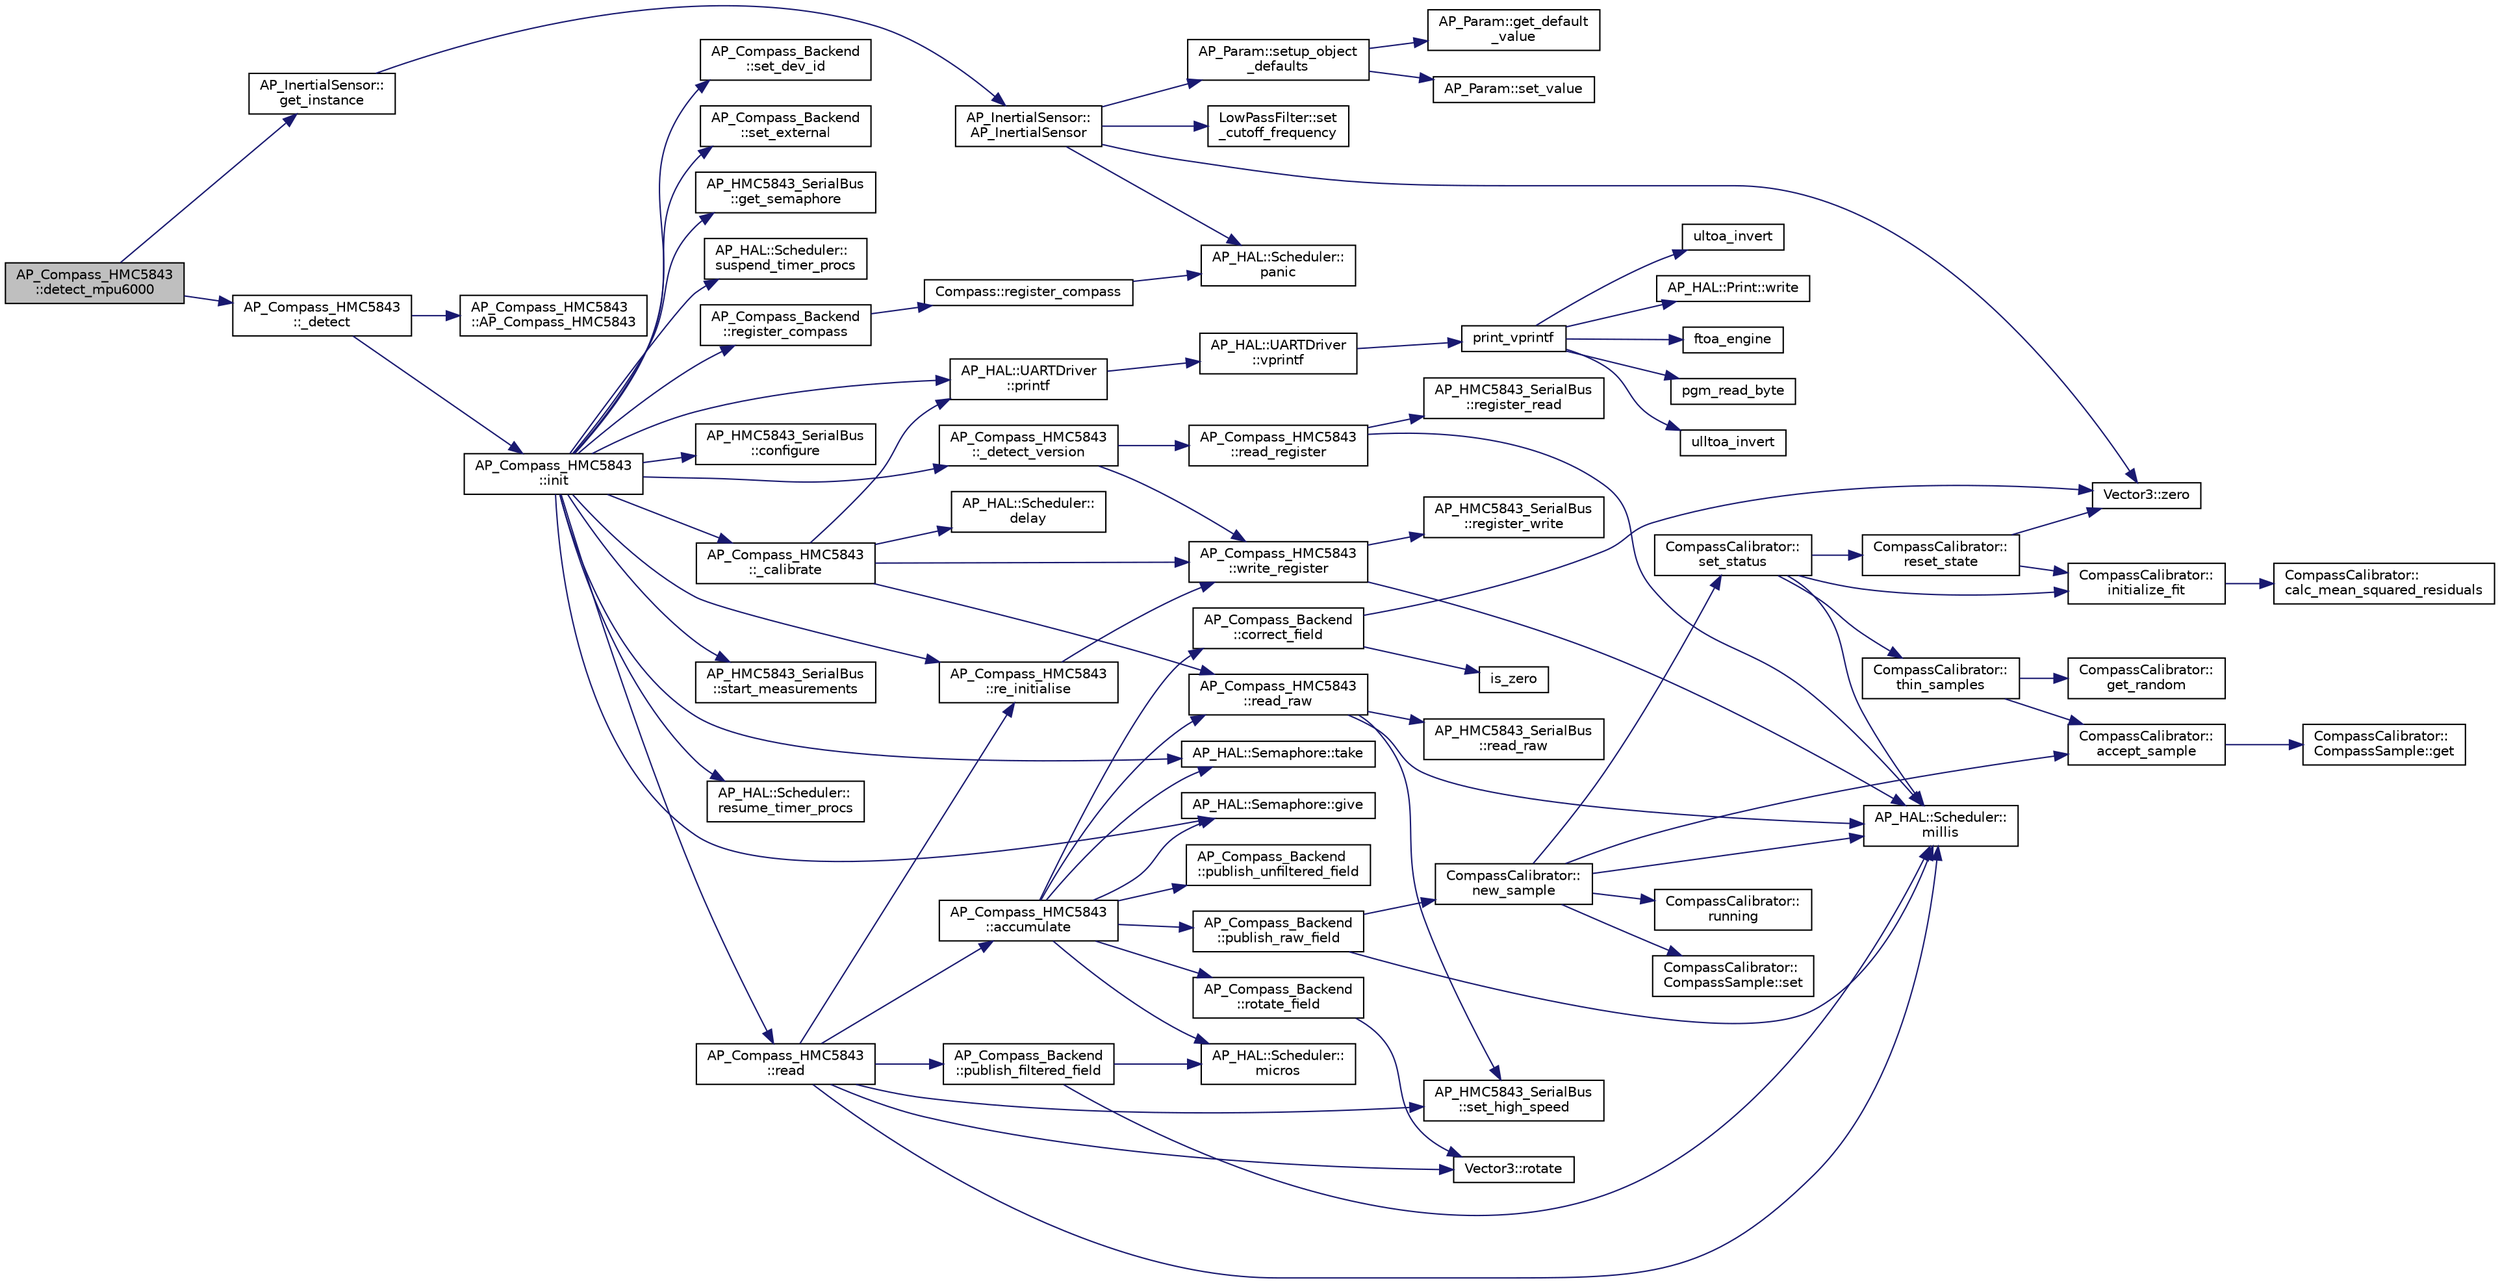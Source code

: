 digraph "AP_Compass_HMC5843::detect_mpu6000"
{
 // INTERACTIVE_SVG=YES
  edge [fontname="Helvetica",fontsize="10",labelfontname="Helvetica",labelfontsize="10"];
  node [fontname="Helvetica",fontsize="10",shape=record];
  rankdir="LR";
  Node1 [label="AP_Compass_HMC5843\l::detect_mpu6000",height=0.2,width=0.4,color="black", fillcolor="grey75", style="filled", fontcolor="black"];
  Node1 -> Node2 [color="midnightblue",fontsize="10",style="solid",fontname="Helvetica"];
  Node2 [label="AP_InertialSensor::\lget_instance",height=0.2,width=0.4,color="black", fillcolor="white", style="filled",URL="$classAP__InertialSensor.html#a2b206efafbcc14f62bf6cf121eaca780"];
  Node2 -> Node3 [color="midnightblue",fontsize="10",style="solid",fontname="Helvetica"];
  Node3 [label="AP_InertialSensor::\lAP_InertialSensor",height=0.2,width=0.4,color="black", fillcolor="white", style="filled",URL="$classAP__InertialSensor.html#affc63e7edc9be1b0e128b8da3b8a24a5"];
  Node3 -> Node4 [color="midnightblue",fontsize="10",style="solid",fontname="Helvetica"];
  Node4 [label="AP_HAL::Scheduler::\lpanic",height=0.2,width=0.4,color="black", fillcolor="white", style="filled",URL="$classAP__HAL_1_1Scheduler.html#ac08c02070405b6cc1d7241025acb5101"];
  Node3 -> Node5 [color="midnightblue",fontsize="10",style="solid",fontname="Helvetica"];
  Node5 [label="AP_Param::setup_object\l_defaults",height=0.2,width=0.4,color="black", fillcolor="white", style="filled",URL="$classAP__Param.html#a5f6dcfce1c0a79cf5bd81283e22f3201"];
  Node5 -> Node6 [color="midnightblue",fontsize="10",style="solid",fontname="Helvetica"];
  Node6 [label="AP_Param::set_value",height=0.2,width=0.4,color="black", fillcolor="white", style="filled",URL="$classAP__Param.html#acd4b14f793c37f162e298761d2155ca6"];
  Node5 -> Node7 [color="midnightblue",fontsize="10",style="solid",fontname="Helvetica"];
  Node7 [label="AP_Param::get_default\l_value",height=0.2,width=0.4,color="black", fillcolor="white", style="filled",URL="$classAP__Param.html#a1f6efebd94bc8bfd16db8d73ad3018c6"];
  Node3 -> Node8 [color="midnightblue",fontsize="10",style="solid",fontname="Helvetica"];
  Node8 [label="Vector3::zero",height=0.2,width=0.4,color="black", fillcolor="white", style="filled",URL="$classVector3.html#adf1769d5ee5df2f8585df2f540fa5efe"];
  Node3 -> Node9 [color="midnightblue",fontsize="10",style="solid",fontname="Helvetica"];
  Node9 [label="LowPassFilter::set\l_cutoff_frequency",height=0.2,width=0.4,color="black", fillcolor="white", style="filled",URL="$classLowPassFilter.html#a1cc5016de137b01080fa0a6fa7fe53cd"];
  Node1 -> Node10 [color="midnightblue",fontsize="10",style="solid",fontname="Helvetica"];
  Node10 [label="AP_Compass_HMC5843\l::_detect",height=0.2,width=0.4,color="black", fillcolor="white", style="filled",URL="$classAP__Compass__HMC5843.html#a6cde73dacd04d683c7d322092bc8e0d2"];
  Node10 -> Node11 [color="midnightblue",fontsize="10",style="solid",fontname="Helvetica"];
  Node11 [label="AP_Compass_HMC5843\l::AP_Compass_HMC5843",height=0.2,width=0.4,color="black", fillcolor="white", style="filled",URL="$classAP__Compass__HMC5843.html#a851dd1c4f9bc9a6bf0db2c41f6b1af5e"];
  Node10 -> Node12 [color="midnightblue",fontsize="10",style="solid",fontname="Helvetica"];
  Node12 [label="AP_Compass_HMC5843\l::init",height=0.2,width=0.4,color="black", fillcolor="white", style="filled",URL="$classAP__Compass__HMC5843.html#ae8fe5f87eb75452d7cfd4293a9bbfc7e"];
  Node12 -> Node13 [color="midnightblue",fontsize="10",style="solid",fontname="Helvetica"];
  Node13 [label="AP_HMC5843_SerialBus\l::get_semaphore",height=0.2,width=0.4,color="black", fillcolor="white", style="filled",URL="$classAP__HMC5843__SerialBus.html#aa6bb5e1ce1af78f410bfafa003bda4f2"];
  Node12 -> Node14 [color="midnightblue",fontsize="10",style="solid",fontname="Helvetica"];
  Node14 [label="AP_HAL::Scheduler::\lsuspend_timer_procs",height=0.2,width=0.4,color="black", fillcolor="white", style="filled",URL="$classAP__HAL_1_1Scheduler.html#ae7d4952721abae16479fef1f0ca37145"];
  Node12 -> Node15 [color="midnightblue",fontsize="10",style="solid",fontname="Helvetica"];
  Node15 [label="AP_HAL::Semaphore::take",height=0.2,width=0.4,color="black", fillcolor="white", style="filled",URL="$classAP__HAL_1_1Semaphore.html#abd3a0affad8bb211981a979f30386589"];
  Node12 -> Node16 [color="midnightblue",fontsize="10",style="solid",fontname="Helvetica"];
  Node16 [label="AP_HAL::UARTDriver\l::printf",height=0.2,width=0.4,color="black", fillcolor="white", style="filled",URL="$classAP__HAL_1_1UARTDriver.html#a65c7824b8877f7a2f79365c8ffae8f56"];
  Node16 -> Node17 [color="midnightblue",fontsize="10",style="solid",fontname="Helvetica"];
  Node17 [label="AP_HAL::UARTDriver\l::vprintf",height=0.2,width=0.4,color="black", fillcolor="white", style="filled",URL="$classAP__HAL_1_1UARTDriver.html#aa8abfb6d6641299472c29ac1edde559f"];
  Node17 -> Node18 [color="midnightblue",fontsize="10",style="solid",fontname="Helvetica"];
  Node18 [label="print_vprintf",height=0.2,width=0.4,color="black", fillcolor="white", style="filled",URL="$print__vprintf_8cpp.html#a473b9349f4b086b552a21eb8fe057016"];
  Node18 -> Node19 [color="midnightblue",fontsize="10",style="solid",fontname="Helvetica"];
  Node19 [label="AP_HAL::Print::write",height=0.2,width=0.4,color="black", fillcolor="white", style="filled",URL="$classAP__HAL_1_1Print.html#acc65391952a43334f8f5c9bef341f501"];
  Node18 -> Node20 [color="midnightblue",fontsize="10",style="solid",fontname="Helvetica"];
  Node20 [label="ftoa_engine",height=0.2,width=0.4,color="black", fillcolor="white", style="filled",URL="$ftoa__engine_8cpp.html#a1c28234da8f20b43c85890d4bb452947"];
  Node18 -> Node21 [color="midnightblue",fontsize="10",style="solid",fontname="Helvetica"];
  Node21 [label="pgm_read_byte",height=0.2,width=0.4,color="black", fillcolor="white", style="filled",URL="$AP__Progmem_8h.html#a1514e0408e036062b4af844baaf567da"];
  Node18 -> Node22 [color="midnightblue",fontsize="10",style="solid",fontname="Helvetica"];
  Node22 [label="ulltoa_invert",height=0.2,width=0.4,color="black", fillcolor="white", style="filled",URL="$utoa__invert_8cpp.html#a34926f552460b47c414ec4d83b32815c"];
  Node18 -> Node23 [color="midnightblue",fontsize="10",style="solid",fontname="Helvetica"];
  Node23 [label="ultoa_invert",height=0.2,width=0.4,color="black", fillcolor="white", style="filled",URL="$utoa__invert_8cpp.html#a5d99bba8e697c1e11da489d88fca8559"];
  Node12 -> Node24 [color="midnightblue",fontsize="10",style="solid",fontname="Helvetica"];
  Node24 [label="AP_HMC5843_SerialBus\l::configure",height=0.2,width=0.4,color="black", fillcolor="white", style="filled",URL="$classAP__HMC5843__SerialBus.html#a3f0c2f39533fe5328b4025b31e046de9"];
  Node12 -> Node25 [color="midnightblue",fontsize="10",style="solid",fontname="Helvetica"];
  Node25 [label="AP_Compass_HMC5843\l::_detect_version",height=0.2,width=0.4,color="black", fillcolor="white", style="filled",URL="$classAP__Compass__HMC5843.html#a7dd12646e493cde6e6e21fc5546ab8e1"];
  Node25 -> Node26 [color="midnightblue",fontsize="10",style="solid",fontname="Helvetica"];
  Node26 [label="AP_Compass_HMC5843\l::write_register",height=0.2,width=0.4,color="black", fillcolor="white", style="filled",URL="$classAP__Compass__HMC5843.html#a0216e4c0dd2ea0314e926d52ba89cbe4"];
  Node26 -> Node27 [color="midnightblue",fontsize="10",style="solid",fontname="Helvetica"];
  Node27 [label="AP_HMC5843_SerialBus\l::register_write",height=0.2,width=0.4,color="black", fillcolor="white", style="filled",URL="$classAP__HMC5843__SerialBus.html#ad5d664c14034260728128ef27ab04e56"];
  Node26 -> Node28 [color="midnightblue",fontsize="10",style="solid",fontname="Helvetica"];
  Node28 [label="AP_HAL::Scheduler::\lmillis",height=0.2,width=0.4,color="black", fillcolor="white", style="filled",URL="$classAP__HAL_1_1Scheduler.html#a26b68339fc68a562d8d3a1238d0ec8c1"];
  Node25 -> Node29 [color="midnightblue",fontsize="10",style="solid",fontname="Helvetica"];
  Node29 [label="AP_Compass_HMC5843\l::read_register",height=0.2,width=0.4,color="black", fillcolor="white", style="filled",URL="$classAP__Compass__HMC5843.html#abbf4ec20bf2ac1f67830a9c0ce5d3ee8"];
  Node29 -> Node30 [color="midnightblue",fontsize="10",style="solid",fontname="Helvetica"];
  Node30 [label="AP_HMC5843_SerialBus\l::register_read",height=0.2,width=0.4,color="black", fillcolor="white", style="filled",URL="$classAP__HMC5843__SerialBus.html#a368ca8803a412faff13d8bfe0086aee6"];
  Node29 -> Node28 [color="midnightblue",fontsize="10",style="solid",fontname="Helvetica"];
  Node12 -> Node31 [color="midnightblue",fontsize="10",style="solid",fontname="Helvetica"];
  Node31 [label="AP_Compass_HMC5843\l::_calibrate",height=0.2,width=0.4,color="black", fillcolor="white", style="filled",URL="$classAP__Compass__HMC5843.html#a9e3aafaa39303b535ee18734a37bd302"];
  Node31 -> Node26 [color="midnightblue",fontsize="10",style="solid",fontname="Helvetica"];
  Node31 -> Node32 [color="midnightblue",fontsize="10",style="solid",fontname="Helvetica"];
  Node32 [label="AP_HAL::Scheduler::\ldelay",height=0.2,width=0.4,color="black", fillcolor="white", style="filled",URL="$classAP__HAL_1_1Scheduler.html#ab3175e2e6223ccfe82f957e41cc12b26"];
  Node31 -> Node33 [color="midnightblue",fontsize="10",style="solid",fontname="Helvetica"];
  Node33 [label="AP_Compass_HMC5843\l::read_raw",height=0.2,width=0.4,color="black", fillcolor="white", style="filled",URL="$classAP__Compass__HMC5843.html#ad5a86abb47507e4536a898dbbe80d58b"];
  Node33 -> Node34 [color="midnightblue",fontsize="10",style="solid",fontname="Helvetica"];
  Node34 [label="AP_HMC5843_SerialBus\l::read_raw",height=0.2,width=0.4,color="black", fillcolor="white", style="filled",URL="$classAP__HMC5843__SerialBus.html#ad229c452f74885edf936dafed06baf0b"];
  Node33 -> Node35 [color="midnightblue",fontsize="10",style="solid",fontname="Helvetica"];
  Node35 [label="AP_HMC5843_SerialBus\l::set_high_speed",height=0.2,width=0.4,color="black", fillcolor="white", style="filled",URL="$classAP__HMC5843__SerialBus.html#ac02ed0fda23060a3d4b3285ede216128"];
  Node33 -> Node28 [color="midnightblue",fontsize="10",style="solid",fontname="Helvetica"];
  Node31 -> Node16 [color="midnightblue",fontsize="10",style="solid",fontname="Helvetica"];
  Node12 -> Node36 [color="midnightblue",fontsize="10",style="solid",fontname="Helvetica"];
  Node36 [label="AP_Compass_HMC5843\l::re_initialise",height=0.2,width=0.4,color="black", fillcolor="white", style="filled",URL="$classAP__Compass__HMC5843.html#a4049788b49354f8d3be33ece01507343"];
  Node36 -> Node26 [color="midnightblue",fontsize="10",style="solid",fontname="Helvetica"];
  Node12 -> Node37 [color="midnightblue",fontsize="10",style="solid",fontname="Helvetica"];
  Node37 [label="AP_HMC5843_SerialBus\l::start_measurements",height=0.2,width=0.4,color="black", fillcolor="white", style="filled",URL="$classAP__HMC5843__SerialBus.html#a7b4386cd5a54c9cc5bfcce8f32cebefd"];
  Node12 -> Node38 [color="midnightblue",fontsize="10",style="solid",fontname="Helvetica"];
  Node38 [label="AP_HAL::Semaphore::give",height=0.2,width=0.4,color="black", fillcolor="white", style="filled",URL="$classAP__HAL_1_1Semaphore.html#afcdbf03d5bea9d83037acc93bfaea7ce"];
  Node12 -> Node39 [color="midnightblue",fontsize="10",style="solid",fontname="Helvetica"];
  Node39 [label="AP_HAL::Scheduler::\lresume_timer_procs",height=0.2,width=0.4,color="black", fillcolor="white", style="filled",URL="$classAP__HAL_1_1Scheduler.html#a7c51e7d405211cac2090dbd456223ef7"];
  Node12 -> Node40 [color="midnightblue",fontsize="10",style="solid",fontname="Helvetica"];
  Node40 [label="AP_Compass_HMC5843\l::read",height=0.2,width=0.4,color="black", fillcolor="white", style="filled",URL="$classAP__Compass__HMC5843.html#afbf15e406f6274c4ed9aab8212411a54"];
  Node40 -> Node28 [color="midnightblue",fontsize="10",style="solid",fontname="Helvetica"];
  Node40 -> Node36 [color="midnightblue",fontsize="10",style="solid",fontname="Helvetica"];
  Node40 -> Node35 [color="midnightblue",fontsize="10",style="solid",fontname="Helvetica"];
  Node40 -> Node41 [color="midnightblue",fontsize="10",style="solid",fontname="Helvetica"];
  Node41 [label="AP_Compass_HMC5843\l::accumulate",height=0.2,width=0.4,color="black", fillcolor="white", style="filled",URL="$classAP__Compass__HMC5843.html#a209d2944ee53cc15de197008bb49a550"];
  Node41 -> Node42 [color="midnightblue",fontsize="10",style="solid",fontname="Helvetica"];
  Node42 [label="AP_HAL::Scheduler::\lmicros",height=0.2,width=0.4,color="black", fillcolor="white", style="filled",URL="$classAP__HAL_1_1Scheduler.html#add46d722bfb08a16f220e63591654e46"];
  Node41 -> Node15 [color="midnightblue",fontsize="10",style="solid",fontname="Helvetica"];
  Node41 -> Node33 [color="midnightblue",fontsize="10",style="solid",fontname="Helvetica"];
  Node41 -> Node38 [color="midnightblue",fontsize="10",style="solid",fontname="Helvetica"];
  Node41 -> Node43 [color="midnightblue",fontsize="10",style="solid",fontname="Helvetica"];
  Node43 [label="AP_Compass_Backend\l::rotate_field",height=0.2,width=0.4,color="black", fillcolor="white", style="filled",URL="$classAP__Compass__Backend.html#aeb969f8d3b9e2baf54606f4dcc453821"];
  Node43 -> Node44 [color="midnightblue",fontsize="10",style="solid",fontname="Helvetica"];
  Node44 [label="Vector3::rotate",height=0.2,width=0.4,color="black", fillcolor="white", style="filled",URL="$classVector3.html#a53d5701ae2db9492944550927279b7b8"];
  Node41 -> Node45 [color="midnightblue",fontsize="10",style="solid",fontname="Helvetica"];
  Node45 [label="AP_Compass_Backend\l::publish_raw_field",height=0.2,width=0.4,color="black", fillcolor="white", style="filled",URL="$classAP__Compass__Backend.html#ab7b0a43b8bfefe376092c2733bd69e4d"];
  Node45 -> Node28 [color="midnightblue",fontsize="10",style="solid",fontname="Helvetica"];
  Node45 -> Node46 [color="midnightblue",fontsize="10",style="solid",fontname="Helvetica"];
  Node46 [label="CompassCalibrator::\lnew_sample",height=0.2,width=0.4,color="black", fillcolor="white", style="filled",URL="$classCompassCalibrator.html#a6c7c445f97797add8279be5f7c2e112b"];
  Node46 -> Node28 [color="midnightblue",fontsize="10",style="solid",fontname="Helvetica"];
  Node46 -> Node47 [color="midnightblue",fontsize="10",style="solid",fontname="Helvetica"];
  Node47 [label="CompassCalibrator::\lset_status",height=0.2,width=0.4,color="black", fillcolor="white", style="filled",URL="$classCompassCalibrator.html#aeee363c33562bb3a47693073c6a568e5"];
  Node47 -> Node48 [color="midnightblue",fontsize="10",style="solid",fontname="Helvetica"];
  Node48 [label="CompassCalibrator::\lreset_state",height=0.2,width=0.4,color="black", fillcolor="white", style="filled",URL="$classCompassCalibrator.html#afe46e9f795a06855adf4ae32b01da5b1"];
  Node48 -> Node8 [color="midnightblue",fontsize="10",style="solid",fontname="Helvetica"];
  Node48 -> Node49 [color="midnightblue",fontsize="10",style="solid",fontname="Helvetica"];
  Node49 [label="CompassCalibrator::\linitialize_fit",height=0.2,width=0.4,color="black", fillcolor="white", style="filled",URL="$classCompassCalibrator.html#a4c0461903e1830066d9f005bac85a389"];
  Node49 -> Node50 [color="midnightblue",fontsize="10",style="solid",fontname="Helvetica"];
  Node50 [label="CompassCalibrator::\lcalc_mean_squared_residuals",height=0.2,width=0.4,color="black", fillcolor="white", style="filled",URL="$classCompassCalibrator.html#a7d57ef4510c26724890f4f820bf2d160"];
  Node47 -> Node28 [color="midnightblue",fontsize="10",style="solid",fontname="Helvetica"];
  Node47 -> Node49 [color="midnightblue",fontsize="10",style="solid",fontname="Helvetica"];
  Node47 -> Node51 [color="midnightblue",fontsize="10",style="solid",fontname="Helvetica"];
  Node51 [label="CompassCalibrator::\lthin_samples",height=0.2,width=0.4,color="black", fillcolor="white", style="filled",URL="$classCompassCalibrator.html#abd6b22cb6f201e16c77ddbf49a90ccd5"];
  Node51 -> Node52 [color="midnightblue",fontsize="10",style="solid",fontname="Helvetica"];
  Node52 [label="CompassCalibrator::\lget_random",height=0.2,width=0.4,color="black", fillcolor="white", style="filled",URL="$classCompassCalibrator.html#a5c07371fa646aa683752921ea90ef2ae"];
  Node51 -> Node53 [color="midnightblue",fontsize="10",style="solid",fontname="Helvetica"];
  Node53 [label="CompassCalibrator::\laccept_sample",height=0.2,width=0.4,color="black", fillcolor="white", style="filled",URL="$classCompassCalibrator.html#a9a22a17905205cc721ba8b36a203057c"];
  Node53 -> Node54 [color="midnightblue",fontsize="10",style="solid",fontname="Helvetica"];
  Node54 [label="CompassCalibrator::\lCompassSample::get",height=0.2,width=0.4,color="black", fillcolor="white", style="filled",URL="$classCompassCalibrator_1_1CompassSample.html#aa15059b264357a9920251a7c0c7c251a"];
  Node46 -> Node55 [color="midnightblue",fontsize="10",style="solid",fontname="Helvetica"];
  Node55 [label="CompassCalibrator::\lrunning",height=0.2,width=0.4,color="black", fillcolor="white", style="filled",URL="$classCompassCalibrator.html#a439e8c7f72e9f6e2fe66b93d755bc9f7"];
  Node46 -> Node53 [color="midnightblue",fontsize="10",style="solid",fontname="Helvetica"];
  Node46 -> Node56 [color="midnightblue",fontsize="10",style="solid",fontname="Helvetica"];
  Node56 [label="CompassCalibrator::\lCompassSample::set",height=0.2,width=0.4,color="black", fillcolor="white", style="filled",URL="$classCompassCalibrator_1_1CompassSample.html#aecc1c9d7b621e86edc28e978bed858ab"];
  Node41 -> Node57 [color="midnightblue",fontsize="10",style="solid",fontname="Helvetica"];
  Node57 [label="AP_Compass_Backend\l::correct_field",height=0.2,width=0.4,color="black", fillcolor="white", style="filled",URL="$classAP__Compass__Backend.html#a92da085c367cf2a95ca9b52cc5cb65ce"];
  Node57 -> Node58 [color="midnightblue",fontsize="10",style="solid",fontname="Helvetica"];
  Node58 [label="is_zero",height=0.2,width=0.4,color="black", fillcolor="white", style="filled",URL="$AP__Math_8h.html#a108b79eeb35c5d58f324458ec9e1e9f2"];
  Node57 -> Node8 [color="midnightblue",fontsize="10",style="solid",fontname="Helvetica"];
  Node41 -> Node59 [color="midnightblue",fontsize="10",style="solid",fontname="Helvetica"];
  Node59 [label="AP_Compass_Backend\l::publish_unfiltered_field",height=0.2,width=0.4,color="black", fillcolor="white", style="filled",URL="$classAP__Compass__Backend.html#a170ca573d11fbfd193c28d33eba14280"];
  Node40 -> Node44 [color="midnightblue",fontsize="10",style="solid",fontname="Helvetica"];
  Node40 -> Node60 [color="midnightblue",fontsize="10",style="solid",fontname="Helvetica"];
  Node60 [label="AP_Compass_Backend\l::publish_filtered_field",height=0.2,width=0.4,color="black", fillcolor="white", style="filled",URL="$classAP__Compass__Backend.html#af32338076ec4e219abfa6c9b703d1477"];
  Node60 -> Node28 [color="midnightblue",fontsize="10",style="solid",fontname="Helvetica"];
  Node60 -> Node42 [color="midnightblue",fontsize="10",style="solid",fontname="Helvetica"];
  Node12 -> Node61 [color="midnightblue",fontsize="10",style="solid",fontname="Helvetica"];
  Node61 [label="AP_Compass_Backend\l::register_compass",height=0.2,width=0.4,color="black", fillcolor="white", style="filled",URL="$classAP__Compass__Backend.html#aee0aed3dcceb809b122d2a0784f44593"];
  Node61 -> Node62 [color="midnightblue",fontsize="10",style="solid",fontname="Helvetica"];
  Node62 [label="Compass::register_compass",height=0.2,width=0.4,color="black", fillcolor="white", style="filled",URL="$classCompass.html#af1b5ea3ff42b02e04526d4be361a1ca1"];
  Node62 -> Node4 [color="midnightblue",fontsize="10",style="solid",fontname="Helvetica"];
  Node12 -> Node63 [color="midnightblue",fontsize="10",style="solid",fontname="Helvetica"];
  Node63 [label="AP_Compass_Backend\l::set_dev_id",height=0.2,width=0.4,color="black", fillcolor="white", style="filled",URL="$classAP__Compass__Backend.html#a81a8f162131d1cd7a54d9fe52448d31f"];
  Node12 -> Node64 [color="midnightblue",fontsize="10",style="solid",fontname="Helvetica"];
  Node64 [label="AP_Compass_Backend\l::set_external",height=0.2,width=0.4,color="black", fillcolor="white", style="filled",URL="$classAP__Compass__Backend.html#a4c240d26d00dd5888fef16c22f1252c8"];
}
